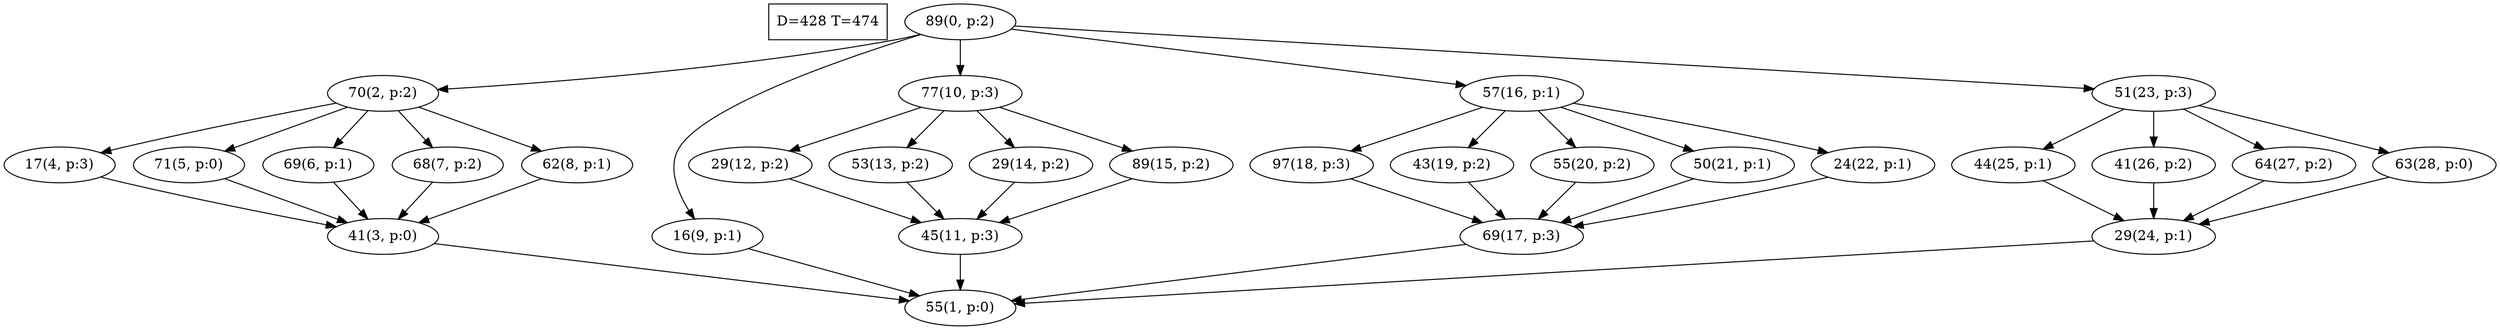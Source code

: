 digraph Task {
i [shape=box, label="D=428 T=474"]; 
0 [label="89(0, p:2)"];
1 [label="55(1, p:0)"];
2 [label="70(2, p:2)"];
3 [label="41(3, p:0)"];
4 [label="17(4, p:3)"];
5 [label="71(5, p:0)"];
6 [label="69(6, p:1)"];
7 [label="68(7, p:2)"];
8 [label="62(8, p:1)"];
9 [label="16(9, p:1)"];
10 [label="77(10, p:3)"];
11 [label="45(11, p:3)"];
12 [label="29(12, p:2)"];
13 [label="53(13, p:2)"];
14 [label="29(14, p:2)"];
15 [label="89(15, p:2)"];
16 [label="57(16, p:1)"];
17 [label="69(17, p:3)"];
18 [label="97(18, p:3)"];
19 [label="43(19, p:2)"];
20 [label="55(20, p:2)"];
21 [label="50(21, p:1)"];
22 [label="24(22, p:1)"];
23 [label="51(23, p:3)"];
24 [label="29(24, p:1)"];
25 [label="44(25, p:1)"];
26 [label="41(26, p:2)"];
27 [label="64(27, p:2)"];
28 [label="63(28, p:0)"];
0 -> 2;
0 -> 9;
0 -> 10;
0 -> 16;
0 -> 23;
2 -> 4;
2 -> 5;
2 -> 6;
2 -> 7;
2 -> 8;
3 -> 1;
4 -> 3;
5 -> 3;
6 -> 3;
7 -> 3;
8 -> 3;
9 -> 1;
10 -> 12;
10 -> 13;
10 -> 14;
10 -> 15;
11 -> 1;
12 -> 11;
13 -> 11;
14 -> 11;
15 -> 11;
16 -> 18;
16 -> 19;
16 -> 20;
16 -> 21;
16 -> 22;
17 -> 1;
18 -> 17;
19 -> 17;
20 -> 17;
21 -> 17;
22 -> 17;
23 -> 25;
23 -> 26;
23 -> 27;
23 -> 28;
24 -> 1;
25 -> 24;
26 -> 24;
27 -> 24;
28 -> 24;
}